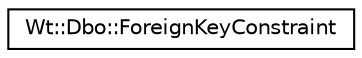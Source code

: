 digraph "Graphical Class Hierarchy"
{
 // LATEX_PDF_SIZE
  edge [fontname="Helvetica",fontsize="10",labelfontname="Helvetica",labelfontsize="10"];
  node [fontname="Helvetica",fontsize="10",shape=record];
  rankdir="LR";
  Node0 [label="Wt::Dbo::ForeignKeyConstraint",height=0.2,width=0.4,color="black", fillcolor="white", style="filled",URL="$classWt_1_1Dbo_1_1ForeignKeyConstraint.html",tooltip="Type that indicates one or more foreign key constraints."];
}
